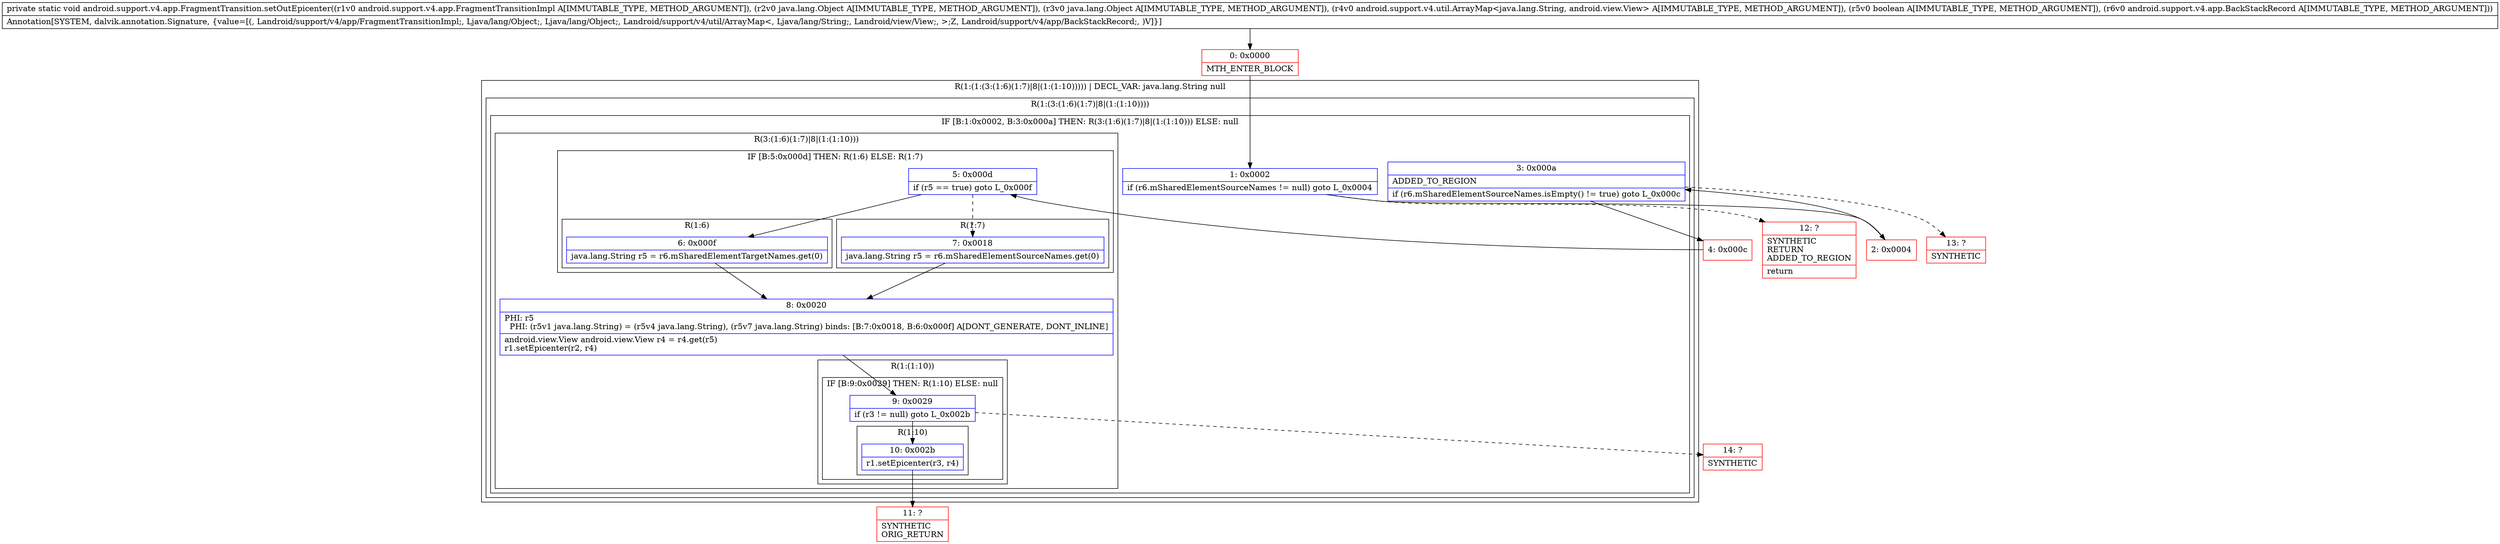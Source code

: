 digraph "CFG forandroid.support.v4.app.FragmentTransition.setOutEpicenter(Landroid\/support\/v4\/app\/FragmentTransitionImpl;Ljava\/lang\/Object;Ljava\/lang\/Object;Landroid\/support\/v4\/util\/ArrayMap;ZLandroid\/support\/v4\/app\/BackStackRecord;)V" {
subgraph cluster_Region_673418891 {
label = "R(1:(1:(3:(1:6)(1:7)|8|(1:(1:10))))) | DECL_VAR: java.lang.String null\l";
node [shape=record,color=blue];
subgraph cluster_Region_1904227156 {
label = "R(1:(3:(1:6)(1:7)|8|(1:(1:10))))";
node [shape=record,color=blue];
subgraph cluster_IfRegion_1515095470 {
label = "IF [B:1:0x0002, B:3:0x000a] THEN: R(3:(1:6)(1:7)|8|(1:(1:10))) ELSE: null";
node [shape=record,color=blue];
Node_1 [shape=record,label="{1\:\ 0x0002|if (r6.mSharedElementSourceNames != null) goto L_0x0004\l}"];
Node_3 [shape=record,label="{3\:\ 0x000a|ADDED_TO_REGION\l|if (r6.mSharedElementSourceNames.isEmpty() != true) goto L_0x000c\l}"];
subgraph cluster_Region_318316731 {
label = "R(3:(1:6)(1:7)|8|(1:(1:10)))";
node [shape=record,color=blue];
subgraph cluster_IfRegion_861420853 {
label = "IF [B:5:0x000d] THEN: R(1:6) ELSE: R(1:7)";
node [shape=record,color=blue];
Node_5 [shape=record,label="{5\:\ 0x000d|if (r5 == true) goto L_0x000f\l}"];
subgraph cluster_Region_1404376164 {
label = "R(1:6)";
node [shape=record,color=blue];
Node_6 [shape=record,label="{6\:\ 0x000f|java.lang.String r5 = r6.mSharedElementTargetNames.get(0)\l}"];
}
subgraph cluster_Region_366413231 {
label = "R(1:7)";
node [shape=record,color=blue];
Node_7 [shape=record,label="{7\:\ 0x0018|java.lang.String r5 = r6.mSharedElementSourceNames.get(0)\l}"];
}
}
Node_8 [shape=record,label="{8\:\ 0x0020|PHI: r5 \l  PHI: (r5v1 java.lang.String) = (r5v4 java.lang.String), (r5v7 java.lang.String) binds: [B:7:0x0018, B:6:0x000f] A[DONT_GENERATE, DONT_INLINE]\l|android.view.View android.view.View r4 = r4.get(r5)\lr1.setEpicenter(r2, r4)\l}"];
subgraph cluster_Region_121350659 {
label = "R(1:(1:10))";
node [shape=record,color=blue];
subgraph cluster_IfRegion_2001810211 {
label = "IF [B:9:0x0029] THEN: R(1:10) ELSE: null";
node [shape=record,color=blue];
Node_9 [shape=record,label="{9\:\ 0x0029|if (r3 != null) goto L_0x002b\l}"];
subgraph cluster_Region_1807864167 {
label = "R(1:10)";
node [shape=record,color=blue];
Node_10 [shape=record,label="{10\:\ 0x002b|r1.setEpicenter(r3, r4)\l}"];
}
}
}
}
}
}
}
Node_0 [shape=record,color=red,label="{0\:\ 0x0000|MTH_ENTER_BLOCK\l}"];
Node_2 [shape=record,color=red,label="{2\:\ 0x0004}"];
Node_4 [shape=record,color=red,label="{4\:\ 0x000c}"];
Node_11 [shape=record,color=red,label="{11\:\ ?|SYNTHETIC\lORIG_RETURN\l}"];
Node_12 [shape=record,color=red,label="{12\:\ ?|SYNTHETIC\lRETURN\lADDED_TO_REGION\l|return\l}"];
Node_13 [shape=record,color=red,label="{13\:\ ?|SYNTHETIC\l}"];
Node_14 [shape=record,color=red,label="{14\:\ ?|SYNTHETIC\l}"];
MethodNode[shape=record,label="{private static void android.support.v4.app.FragmentTransition.setOutEpicenter((r1v0 android.support.v4.app.FragmentTransitionImpl A[IMMUTABLE_TYPE, METHOD_ARGUMENT]), (r2v0 java.lang.Object A[IMMUTABLE_TYPE, METHOD_ARGUMENT]), (r3v0 java.lang.Object A[IMMUTABLE_TYPE, METHOD_ARGUMENT]), (r4v0 android.support.v4.util.ArrayMap\<java.lang.String, android.view.View\> A[IMMUTABLE_TYPE, METHOD_ARGUMENT]), (r5v0 boolean A[IMMUTABLE_TYPE, METHOD_ARGUMENT]), (r6v0 android.support.v4.app.BackStackRecord A[IMMUTABLE_TYPE, METHOD_ARGUMENT]))  | Annotation[SYSTEM, dalvik.annotation.Signature, \{value=[(, Landroid\/support\/v4\/app\/FragmentTransitionImpl;, Ljava\/lang\/Object;, Ljava\/lang\/Object;, Landroid\/support\/v4\/util\/ArrayMap\<, Ljava\/lang\/String;, Landroid\/view\/View;, \>;Z, Landroid\/support\/v4\/app\/BackStackRecord;, )V]\}]\l}"];
MethodNode -> Node_0;
Node_1 -> Node_2;
Node_1 -> Node_12[style=dashed];
Node_3 -> Node_4;
Node_3 -> Node_13[style=dashed];
Node_5 -> Node_6;
Node_5 -> Node_7[style=dashed];
Node_6 -> Node_8;
Node_7 -> Node_8;
Node_8 -> Node_9;
Node_9 -> Node_10;
Node_9 -> Node_14[style=dashed];
Node_10 -> Node_11;
Node_0 -> Node_1;
Node_2 -> Node_3;
Node_4 -> Node_5;
}

